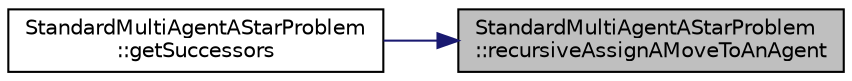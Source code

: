 digraph "StandardMultiAgentAStarProblem::recursiveAssignAMoveToAnAgent"
{
 // INTERACTIVE_SVG=YES
 // LATEX_PDF_SIZE
  edge [fontname="Helvetica",fontsize="10",labelfontname="Helvetica",labelfontsize="10"];
  node [fontname="Helvetica",fontsize="10",shape=record];
  rankdir="RL";
  Node1 [label="StandardMultiAgentAStarProblem\l::recursiveAssignAMoveToAnAgent",height=0.2,width=0.4,color="black", fillcolor="grey75", style="filled", fontcolor="black",tooltip=" "];
  Node1 -> Node2 [dir="back",color="midnightblue",fontsize="10",style="solid",fontname="Helvetica"];
  Node2 [label="StandardMultiAgentAStarProblem\l::getSuccessors",height=0.2,width=0.4,color="black", fillcolor="white", style="filled",URL="$classStandardMultiAgentAStarProblem.html#a150f39b059994eec58855f173b3a03fa",tooltip=" "];
}
